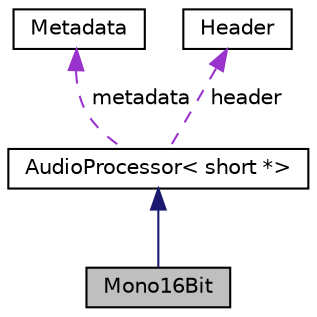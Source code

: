 digraph "Mono16Bit"
{
  edge [fontname="Helvetica",fontsize="10",labelfontname="Helvetica",labelfontsize="10"];
  node [fontname="Helvetica",fontsize="10",shape=record];
  Node2 [label="Mono16Bit",height=0.2,width=0.4,color="black", fillcolor="grey75", style="filled", fontcolor="black"];
  Node3 -> Node2 [dir="back",color="midnightblue",fontsize="10",style="solid",fontname="Helvetica"];
  Node3 [label="AudioProcessor\< short *\>",height=0.2,width=0.4,color="black", fillcolor="white", style="filled",URL="$d5/db2/classAudioProcessor.html"];
  Node4 -> Node3 [dir="back",color="darkorchid3",fontsize="10",style="dashed",label=" metadata" ,fontname="Helvetica"];
  Node4 [label="Metadata",height=0.2,width=0.4,color="black", fillcolor="white", style="filled",URL="$d9/d68/structMetadata.html"];
  Node5 -> Node3 [dir="back",color="darkorchid3",fontsize="10",style="dashed",label=" header" ,fontname="Helvetica"];
  Node5 [label="Header",height=0.2,width=0.4,color="black", fillcolor="white", style="filled",URL="$dc/d47/structHeader.html"];
}

